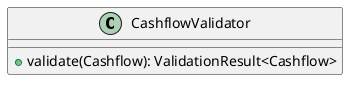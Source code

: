 @startuml

    class CashflowValidator [[CashflowValidator.html]] {
        +validate(Cashflow): ValidationResult<Cashflow>
    }

@enduml

